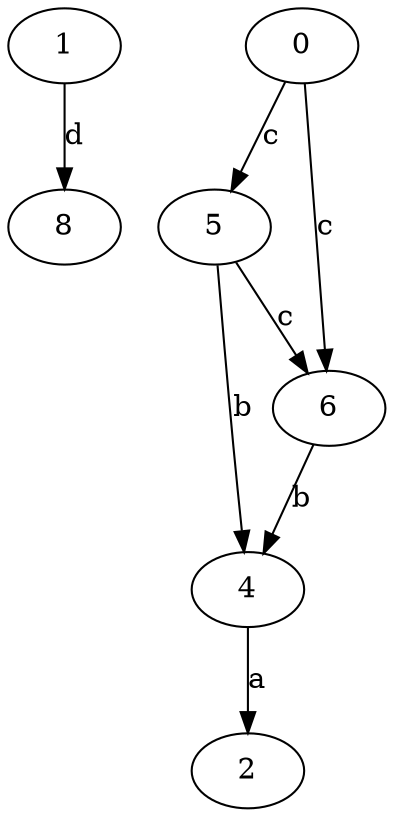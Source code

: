 strict digraph  {
1;
2;
0;
4;
5;
6;
8;
1 -> 8  [label=d];
0 -> 5  [label=c];
0 -> 6  [label=c];
4 -> 2  [label=a];
5 -> 4  [label=b];
5 -> 6  [label=c];
6 -> 4  [label=b];
}
